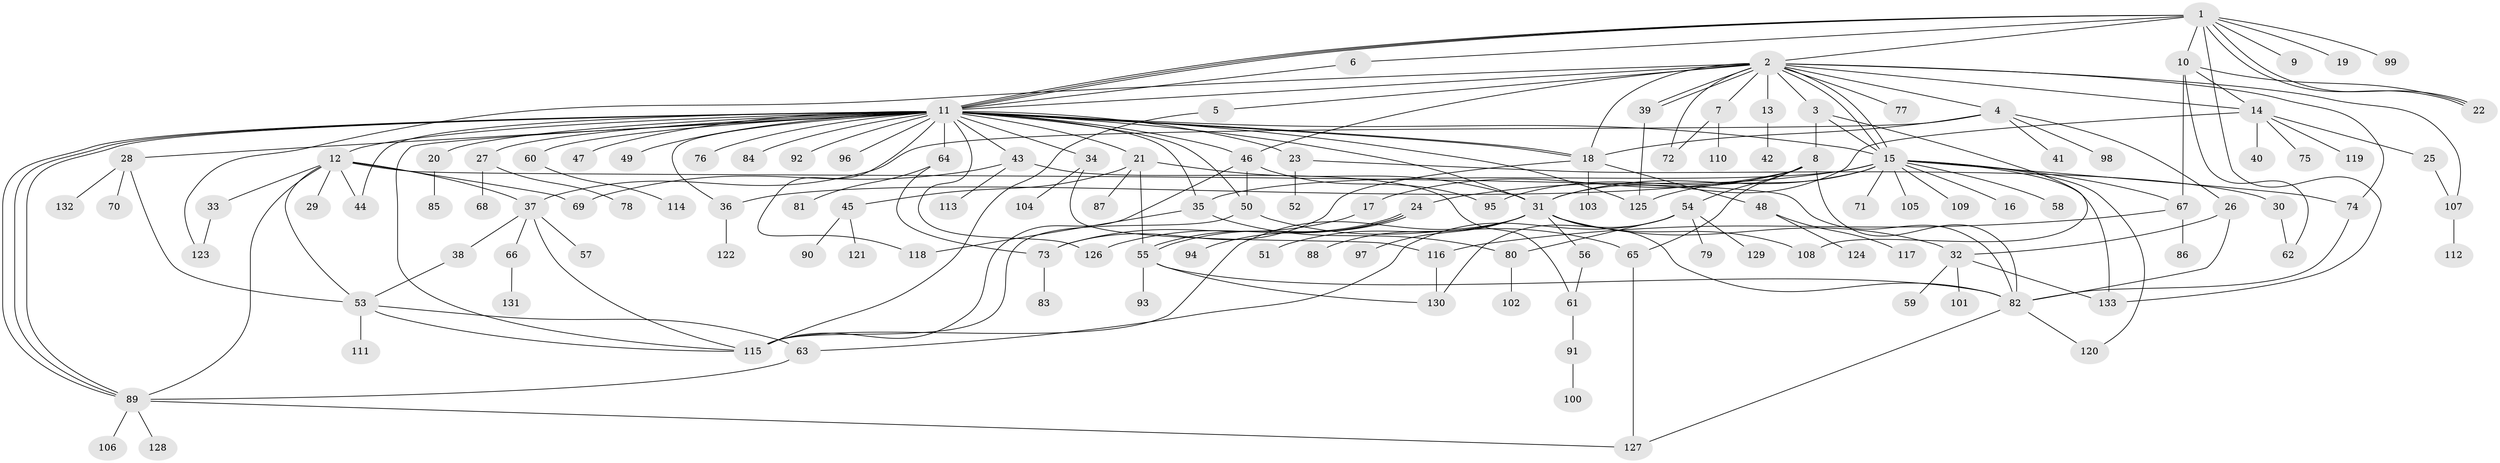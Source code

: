 // Generated by graph-tools (version 1.1) at 2025/26/03/09/25 03:26:08]
// undirected, 133 vertices, 202 edges
graph export_dot {
graph [start="1"]
  node [color=gray90,style=filled];
  1;
  2;
  3;
  4;
  5;
  6;
  7;
  8;
  9;
  10;
  11;
  12;
  13;
  14;
  15;
  16;
  17;
  18;
  19;
  20;
  21;
  22;
  23;
  24;
  25;
  26;
  27;
  28;
  29;
  30;
  31;
  32;
  33;
  34;
  35;
  36;
  37;
  38;
  39;
  40;
  41;
  42;
  43;
  44;
  45;
  46;
  47;
  48;
  49;
  50;
  51;
  52;
  53;
  54;
  55;
  56;
  57;
  58;
  59;
  60;
  61;
  62;
  63;
  64;
  65;
  66;
  67;
  68;
  69;
  70;
  71;
  72;
  73;
  74;
  75;
  76;
  77;
  78;
  79;
  80;
  81;
  82;
  83;
  84;
  85;
  86;
  87;
  88;
  89;
  90;
  91;
  92;
  93;
  94;
  95;
  96;
  97;
  98;
  99;
  100;
  101;
  102;
  103;
  104;
  105;
  106;
  107;
  108;
  109;
  110;
  111;
  112;
  113;
  114;
  115;
  116;
  117;
  118;
  119;
  120;
  121;
  122;
  123;
  124;
  125;
  126;
  127;
  128;
  129;
  130;
  131;
  132;
  133;
  1 -- 2;
  1 -- 6;
  1 -- 9;
  1 -- 10;
  1 -- 11;
  1 -- 11;
  1 -- 11;
  1 -- 19;
  1 -- 22;
  1 -- 22;
  1 -- 99;
  1 -- 133;
  2 -- 3;
  2 -- 4;
  2 -- 5;
  2 -- 7;
  2 -- 11;
  2 -- 13;
  2 -- 14;
  2 -- 15;
  2 -- 15;
  2 -- 18;
  2 -- 39;
  2 -- 39;
  2 -- 46;
  2 -- 72;
  2 -- 74;
  2 -- 77;
  2 -- 107;
  2 -- 123;
  3 -- 8;
  3 -- 15;
  3 -- 108;
  4 -- 18;
  4 -- 26;
  4 -- 37;
  4 -- 41;
  4 -- 98;
  5 -- 115;
  6 -- 11;
  7 -- 72;
  7 -- 110;
  8 -- 17;
  8 -- 36;
  8 -- 54;
  8 -- 65;
  8 -- 82;
  8 -- 95;
  10 -- 14;
  10 -- 22;
  10 -- 62;
  10 -- 67;
  11 -- 12;
  11 -- 15;
  11 -- 18;
  11 -- 18;
  11 -- 20;
  11 -- 21;
  11 -- 23;
  11 -- 27;
  11 -- 28;
  11 -- 31;
  11 -- 34;
  11 -- 35;
  11 -- 36;
  11 -- 43;
  11 -- 44;
  11 -- 46;
  11 -- 47;
  11 -- 49;
  11 -- 50;
  11 -- 60;
  11 -- 64;
  11 -- 76;
  11 -- 84;
  11 -- 89;
  11 -- 89;
  11 -- 89;
  11 -- 92;
  11 -- 96;
  11 -- 115;
  11 -- 118;
  11 -- 125;
  11 -- 126;
  12 -- 29;
  12 -- 33;
  12 -- 37;
  12 -- 44;
  12 -- 53;
  12 -- 69;
  12 -- 82;
  12 -- 89;
  13 -- 42;
  14 -- 25;
  14 -- 31;
  14 -- 40;
  14 -- 75;
  14 -- 119;
  15 -- 16;
  15 -- 24;
  15 -- 31;
  15 -- 35;
  15 -- 58;
  15 -- 67;
  15 -- 71;
  15 -- 74;
  15 -- 105;
  15 -- 109;
  15 -- 120;
  15 -- 125;
  15 -- 133;
  17 -- 73;
  18 -- 48;
  18 -- 73;
  18 -- 103;
  20 -- 85;
  21 -- 31;
  21 -- 45;
  21 -- 55;
  21 -- 87;
  23 -- 30;
  23 -- 52;
  24 -- 55;
  24 -- 55;
  24 -- 94;
  24 -- 126;
  25 -- 107;
  26 -- 32;
  26 -- 82;
  27 -- 68;
  27 -- 78;
  28 -- 53;
  28 -- 70;
  28 -- 132;
  30 -- 62;
  31 -- 32;
  31 -- 51;
  31 -- 56;
  31 -- 82;
  31 -- 88;
  31 -- 97;
  31 -- 108;
  31 -- 115;
  32 -- 59;
  32 -- 101;
  32 -- 133;
  33 -- 123;
  34 -- 104;
  34 -- 116;
  35 -- 80;
  35 -- 118;
  36 -- 122;
  37 -- 38;
  37 -- 57;
  37 -- 66;
  37 -- 115;
  38 -- 53;
  39 -- 125;
  43 -- 61;
  43 -- 69;
  43 -- 113;
  45 -- 90;
  45 -- 121;
  46 -- 50;
  46 -- 95;
  46 -- 115;
  48 -- 117;
  48 -- 124;
  50 -- 65;
  50 -- 115;
  53 -- 63;
  53 -- 111;
  53 -- 115;
  54 -- 63;
  54 -- 79;
  54 -- 80;
  54 -- 129;
  54 -- 130;
  55 -- 82;
  55 -- 93;
  55 -- 130;
  56 -- 61;
  60 -- 114;
  61 -- 91;
  63 -- 89;
  64 -- 73;
  64 -- 81;
  65 -- 127;
  66 -- 131;
  67 -- 86;
  67 -- 116;
  73 -- 83;
  74 -- 82;
  80 -- 102;
  82 -- 120;
  82 -- 127;
  89 -- 106;
  89 -- 127;
  89 -- 128;
  91 -- 100;
  107 -- 112;
  116 -- 130;
}
